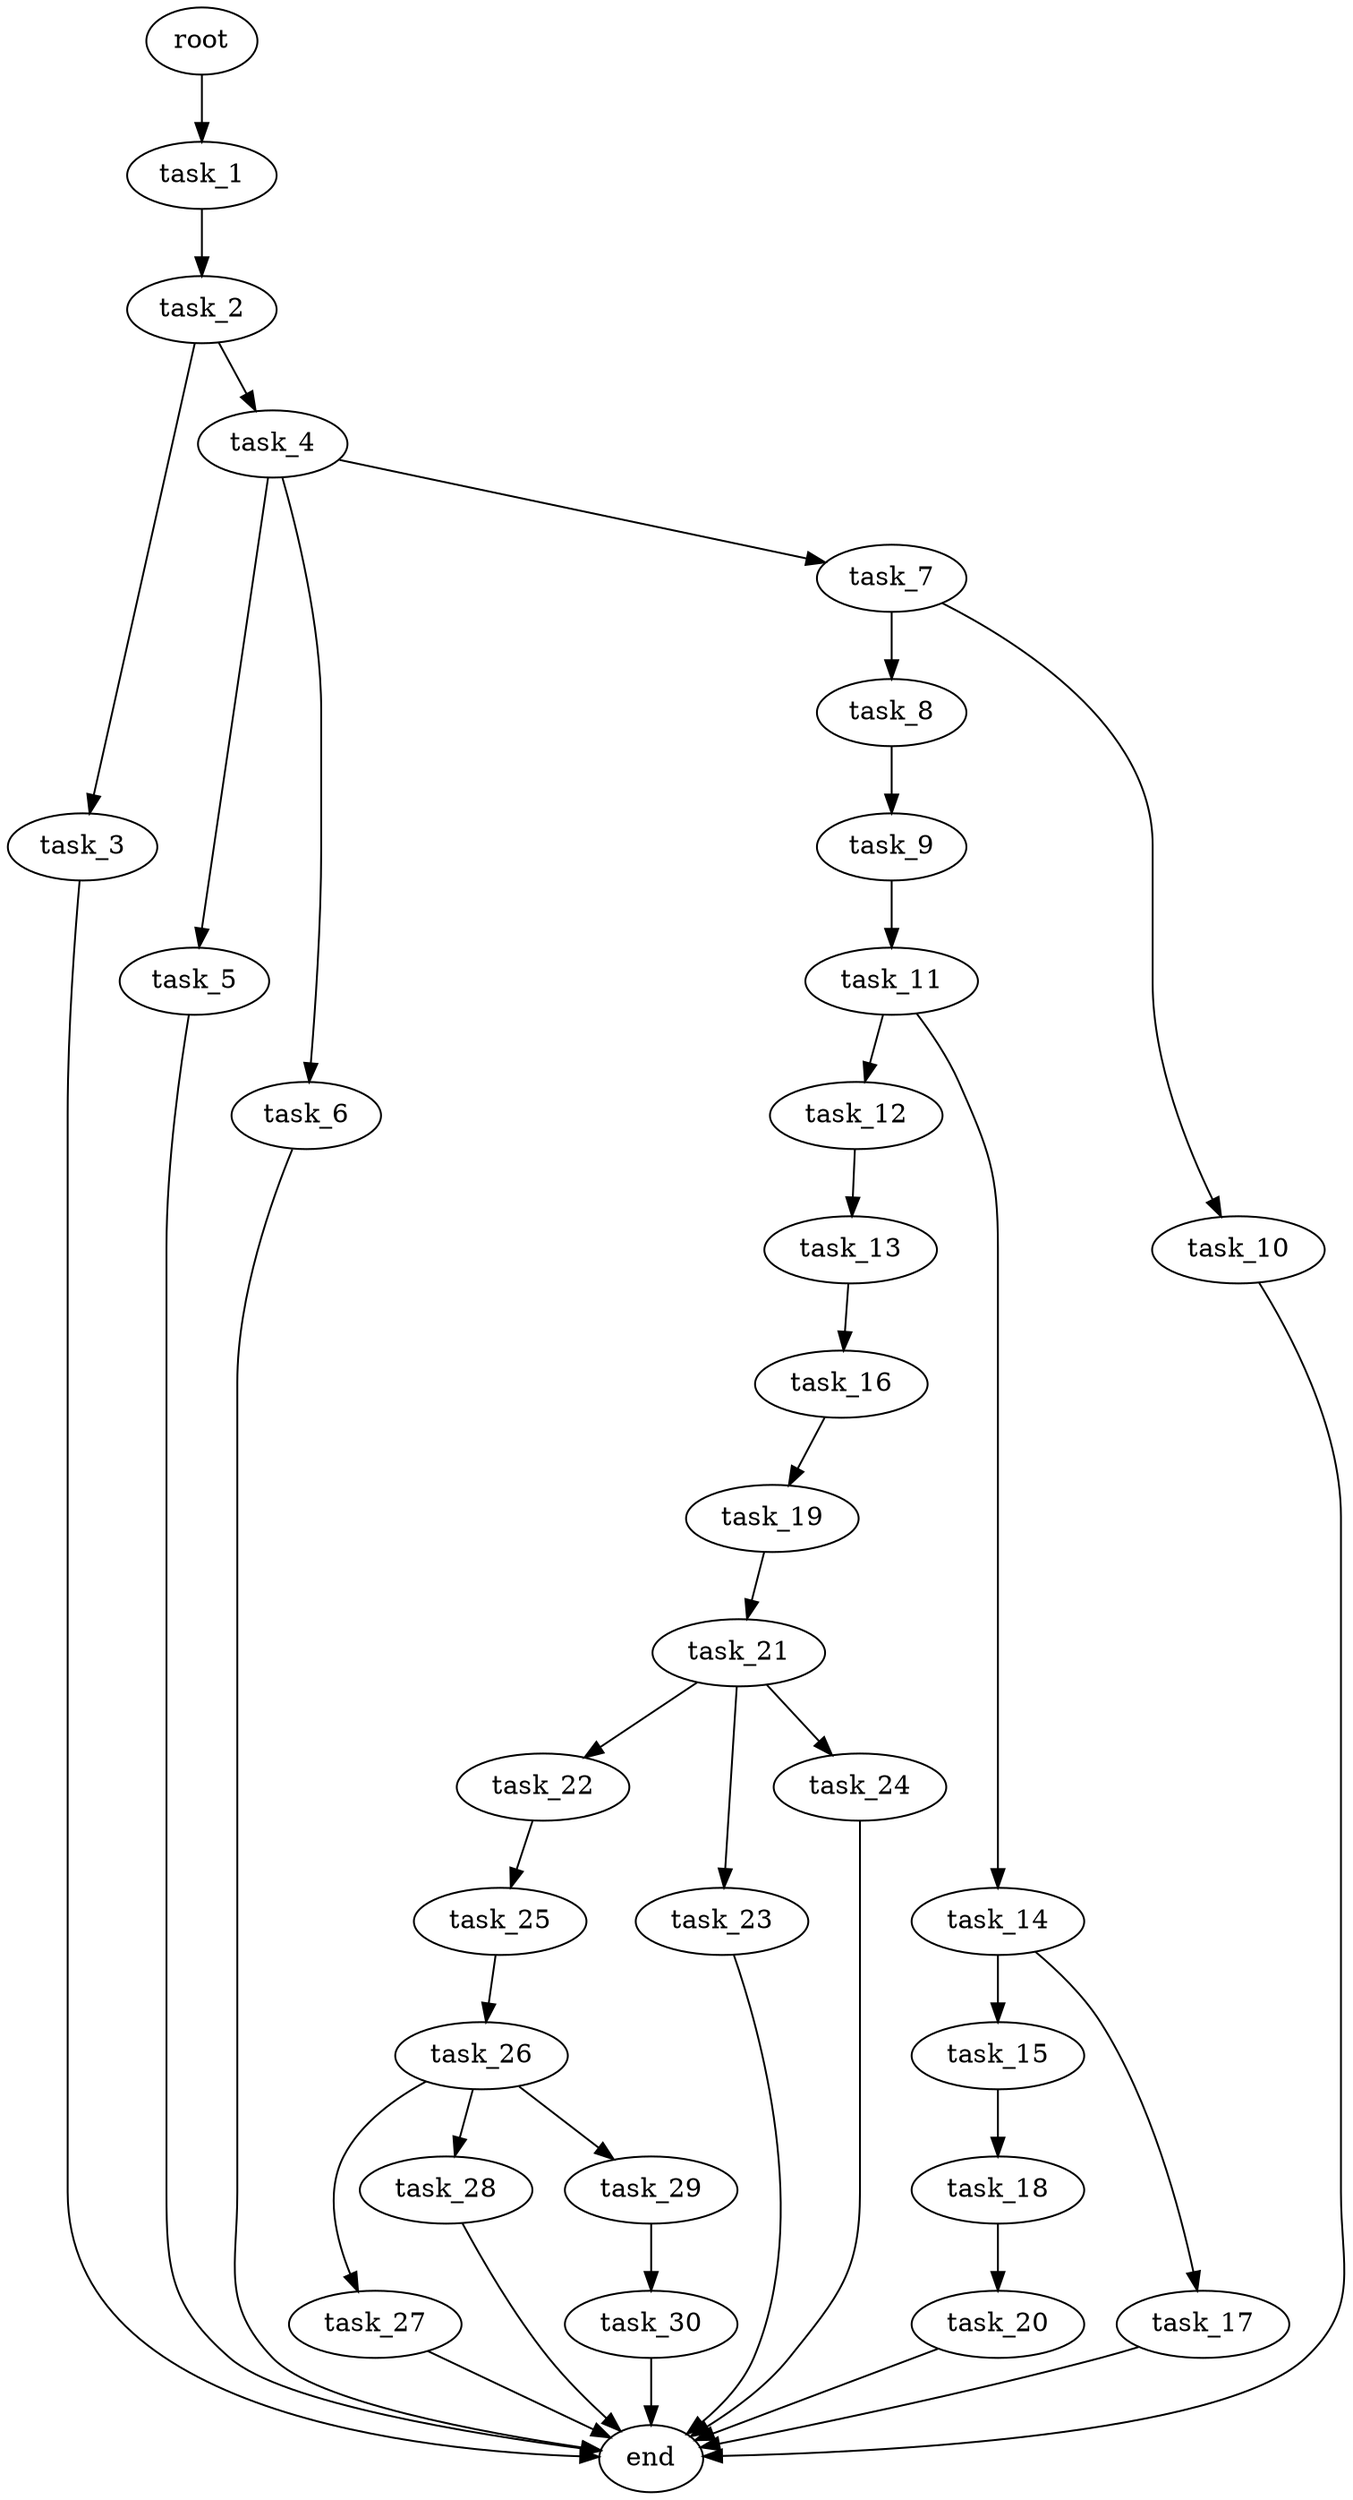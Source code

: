 digraph G {
  root [size="0.000000e+00"];
  task_1 [size="6.794427e+10"];
  task_2 [size="9.527941e+10"];
  task_3 [size="1.428652e+10"];
  task_4 [size="6.076121e+10"];
  task_5 [size="7.813338e+10"];
  task_6 [size="3.489549e+09"];
  task_7 [size="6.732664e+09"];
  task_8 [size="7.785375e+10"];
  task_9 [size="3.663918e+10"];
  task_10 [size="3.829161e+10"];
  task_11 [size="5.672879e+10"];
  task_12 [size="6.051343e+10"];
  task_13 [size="6.790942e+10"];
  task_14 [size="9.488286e+10"];
  task_15 [size="3.720762e+10"];
  task_16 [size="7.631082e+10"];
  task_17 [size="5.739644e+10"];
  task_18 [size="5.295069e+10"];
  task_19 [size="3.980942e+10"];
  task_20 [size="6.495958e+10"];
  task_21 [size="2.496867e+10"];
  task_22 [size="1.135373e+10"];
  task_23 [size="7.357013e+10"];
  task_24 [size="4.990941e+10"];
  task_25 [size="3.870487e+10"];
  task_26 [size="5.617165e+10"];
  task_27 [size="2.618505e+10"];
  task_28 [size="2.603637e+10"];
  task_29 [size="4.463285e+10"];
  task_30 [size="9.963655e+10"];
  end [size="0.000000e+00"];

  root -> task_1 [size="1.000000e-12"];
  task_1 -> task_2 [size="9.527941e+08"];
  task_2 -> task_3 [size="1.428652e+08"];
  task_2 -> task_4 [size="6.076121e+08"];
  task_3 -> end [size="1.000000e-12"];
  task_4 -> task_5 [size="7.813338e+08"];
  task_4 -> task_6 [size="3.489549e+07"];
  task_4 -> task_7 [size="6.732664e+07"];
  task_5 -> end [size="1.000000e-12"];
  task_6 -> end [size="1.000000e-12"];
  task_7 -> task_8 [size="7.785375e+08"];
  task_7 -> task_10 [size="3.829161e+08"];
  task_8 -> task_9 [size="3.663918e+08"];
  task_9 -> task_11 [size="5.672879e+08"];
  task_10 -> end [size="1.000000e-12"];
  task_11 -> task_12 [size="6.051343e+08"];
  task_11 -> task_14 [size="9.488286e+08"];
  task_12 -> task_13 [size="6.790942e+08"];
  task_13 -> task_16 [size="7.631082e+08"];
  task_14 -> task_15 [size="3.720762e+08"];
  task_14 -> task_17 [size="5.739644e+08"];
  task_15 -> task_18 [size="5.295069e+08"];
  task_16 -> task_19 [size="3.980942e+08"];
  task_17 -> end [size="1.000000e-12"];
  task_18 -> task_20 [size="6.495958e+08"];
  task_19 -> task_21 [size="2.496867e+08"];
  task_20 -> end [size="1.000000e-12"];
  task_21 -> task_22 [size="1.135373e+08"];
  task_21 -> task_23 [size="7.357013e+08"];
  task_21 -> task_24 [size="4.990941e+08"];
  task_22 -> task_25 [size="3.870487e+08"];
  task_23 -> end [size="1.000000e-12"];
  task_24 -> end [size="1.000000e-12"];
  task_25 -> task_26 [size="5.617165e+08"];
  task_26 -> task_27 [size="2.618505e+08"];
  task_26 -> task_28 [size="2.603637e+08"];
  task_26 -> task_29 [size="4.463285e+08"];
  task_27 -> end [size="1.000000e-12"];
  task_28 -> end [size="1.000000e-12"];
  task_29 -> task_30 [size="9.963655e+08"];
  task_30 -> end [size="1.000000e-12"];
}
